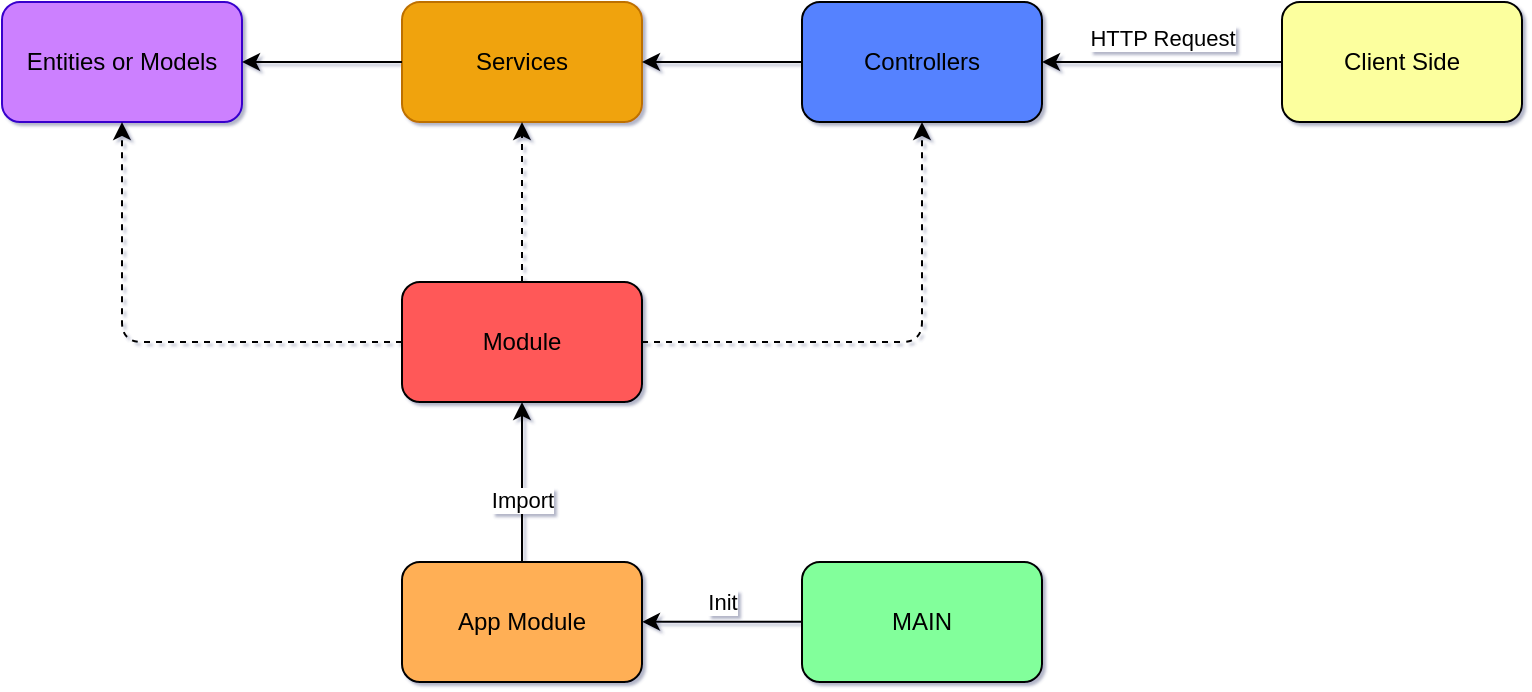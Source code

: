 <mxfile>
    <diagram id="OC8UHm0KSkFAeO_TwHCt" name="Página-1">
        <mxGraphModel dx="859" dy="489" grid="1" gridSize="10" guides="1" tooltips="1" connect="1" arrows="1" fold="1" page="1" pageScale="1" pageWidth="827" pageHeight="1169" math="0" shadow="1">
            <root>
                <mxCell id="0"/>
                <mxCell id="1" parent="0"/>
                <mxCell id="2" value="&lt;font color=&quot;#000000&quot;&gt;Entities or Models&lt;/font&gt;" style="rounded=1;whiteSpace=wrap;html=1;fillColor=#CC80FF;fontColor=#ffffff;strokeColor=#3700CC;" parent="1" vertex="1">
                    <mxGeometry y="20" width="120" height="60" as="geometry"/>
                </mxCell>
                <mxCell id="3" value="Services" style="rounded=1;whiteSpace=wrap;html=1;fillColor=#f0a30a;fontColor=#000000;strokeColor=#BD7000;" parent="1" vertex="1">
                    <mxGeometry x="200" y="20" width="120" height="60" as="geometry"/>
                </mxCell>
                <mxCell id="4" value="Controllers" style="rounded=1;whiteSpace=wrap;html=1;fontColor=#000000;fillColor=#5482FF;" parent="1" vertex="1">
                    <mxGeometry x="400" y="20" width="120" height="60" as="geometry"/>
                </mxCell>
                <mxCell id="5" value="Module" style="rounded=1;whiteSpace=wrap;html=1;fontColor=#000000;fillColor=#FF5959;" parent="1" vertex="1">
                    <mxGeometry x="200" y="160" width="120" height="60" as="geometry"/>
                </mxCell>
                <mxCell id="6" value="App Module" style="rounded=1;whiteSpace=wrap;html=1;fontColor=#000000;fillColor=#FFAF54;" parent="1" vertex="1">
                    <mxGeometry x="200" y="300" width="120" height="60" as="geometry"/>
                </mxCell>
                <mxCell id="7" value="MAIN" style="rounded=1;whiteSpace=wrap;html=1;fontColor=#000000;fillColor=#82FF9B;" parent="1" vertex="1">
                    <mxGeometry x="400" y="300" width="120" height="60" as="geometry"/>
                </mxCell>
                <mxCell id="9" value="" style="endArrow=classic;html=1;fontColor=#000000;dashed=1;edgeStyle=orthogonalEdgeStyle;" parent="1" source="5" target="2" edge="1">
                    <mxGeometry width="50" height="50" relative="1" as="geometry">
                        <mxPoint x="190" y="240" as="sourcePoint"/>
                        <mxPoint x="240" y="190" as="targetPoint"/>
                    </mxGeometry>
                </mxCell>
                <mxCell id="10" value="" style="endArrow=classic;html=1;fontColor=#000000;dashed=1;edgeStyle=orthogonalEdgeStyle;exitX=1;exitY=0.5;exitDx=0;exitDy=0;" parent="1" source="5" target="4" edge="1">
                    <mxGeometry width="50" height="50" relative="1" as="geometry">
                        <mxPoint x="450" y="90" as="sourcePoint"/>
                        <mxPoint x="210" y="200" as="targetPoint"/>
                    </mxGeometry>
                </mxCell>
                <mxCell id="11" value="" style="endArrow=classic;html=1;fontColor=#000000;dashed=1;edgeStyle=orthogonalEdgeStyle;entryX=0.5;entryY=1;entryDx=0;entryDy=0;" parent="1" source="5" target="3" edge="1">
                    <mxGeometry width="50" height="50" relative="1" as="geometry">
                        <mxPoint x="80" y="100" as="sourcePoint"/>
                        <mxPoint x="260" y="150" as="targetPoint"/>
                    </mxGeometry>
                </mxCell>
                <mxCell id="12" value="" style="endArrow=classic;html=1;fontColor=#000000;edgeStyle=orthogonalEdgeStyle;entryX=1;entryY=0.5;entryDx=0;entryDy=0;" parent="1" source="3" edge="1" target="2">
                    <mxGeometry width="50" height="50" relative="1" as="geometry">
                        <mxPoint x="90" y="110" as="sourcePoint"/>
                        <mxPoint x="200" y="50" as="targetPoint"/>
                    </mxGeometry>
                </mxCell>
                <mxCell id="13" value="" style="endArrow=classic;html=1;fontColor=#000000;edgeStyle=orthogonalEdgeStyle;exitX=0;exitY=0.5;exitDx=0;exitDy=0;entryX=1;entryY=0.5;entryDx=0;entryDy=0;" parent="1" edge="1" target="3" source="4">
                    <mxGeometry width="50" height="50" relative="1" as="geometry">
                        <mxPoint x="320" y="49.7" as="sourcePoint"/>
                        <mxPoint x="400" y="49.7" as="targetPoint"/>
                    </mxGeometry>
                </mxCell>
                <mxCell id="14" value="" style="endArrow=classic;html=1;fontColor=#000000;edgeStyle=orthogonalEdgeStyle;exitX=0.5;exitY=0;exitDx=0;exitDy=0;" parent="1" target="5" edge="1" source="6">
                    <mxGeometry width="50" height="50" relative="1" as="geometry">
                        <mxPoint x="260" y="220" as="sourcePoint"/>
                        <mxPoint x="220" y="70" as="targetPoint"/>
                    </mxGeometry>
                </mxCell>
                <mxCell id="16" value="Import" style="edgeLabel;html=1;align=center;verticalAlign=middle;resizable=0;points=[];fontColor=#000000;" parent="14" vertex="1" connectable="0">
                    <mxGeometry x="-0.229" relative="1" as="geometry">
                        <mxPoint as="offset"/>
                    </mxGeometry>
                </mxCell>
                <mxCell id="15" value="" style="endArrow=classic;html=1;fontColor=#000000;edgeStyle=orthogonalEdgeStyle;exitX=0;exitY=0.5;exitDx=0;exitDy=0;" parent="1" edge="1">
                    <mxGeometry width="50" height="50" relative="1" as="geometry">
                        <mxPoint x="400" y="329.93" as="sourcePoint"/>
                        <mxPoint x="320" y="329.93" as="targetPoint"/>
                    </mxGeometry>
                </mxCell>
                <mxCell id="17" value="Init" style="edgeLabel;html=1;align=center;verticalAlign=middle;resizable=0;points=[];fontColor=#000000;" parent="15" vertex="1" connectable="0">
                    <mxGeometry x="-0.355" y="-2" relative="1" as="geometry">
                        <mxPoint x="-14" y="-8" as="offset"/>
                    </mxGeometry>
                </mxCell>
                <mxCell id="18" value="Client Side" style="rounded=1;whiteSpace=wrap;html=1;fontColor=#000000;fillColor=#FCFF9E;" parent="1" vertex="1">
                    <mxGeometry x="640" y="20" width="120" height="60" as="geometry"/>
                </mxCell>
                <mxCell id="19" value="" style="endArrow=classic;html=1;fontColor=#000000;edgeStyle=orthogonalEdgeStyle;exitX=0;exitY=0.5;exitDx=0;exitDy=0;entryX=1;entryY=0.5;entryDx=0;entryDy=0;" parent="1" target="4" edge="1" source="18">
                    <mxGeometry width="50" height="50" relative="1" as="geometry">
                        <mxPoint x="520" y="49.7" as="sourcePoint"/>
                        <mxPoint x="600" y="49.7" as="targetPoint"/>
                    </mxGeometry>
                </mxCell>
                <mxCell id="20" value="HTTP Request" style="edgeLabel;html=1;align=center;verticalAlign=middle;resizable=0;points=[];fontColor=#000000;spacingRight=0;spacing=2;" parent="19" vertex="1" connectable="0">
                    <mxGeometry x="-0.249" y="-1" relative="1" as="geometry">
                        <mxPoint x="-15" y="-11" as="offset"/>
                    </mxGeometry>
                </mxCell>
            </root>
        </mxGraphModel>
    </diagram>
</mxfile>